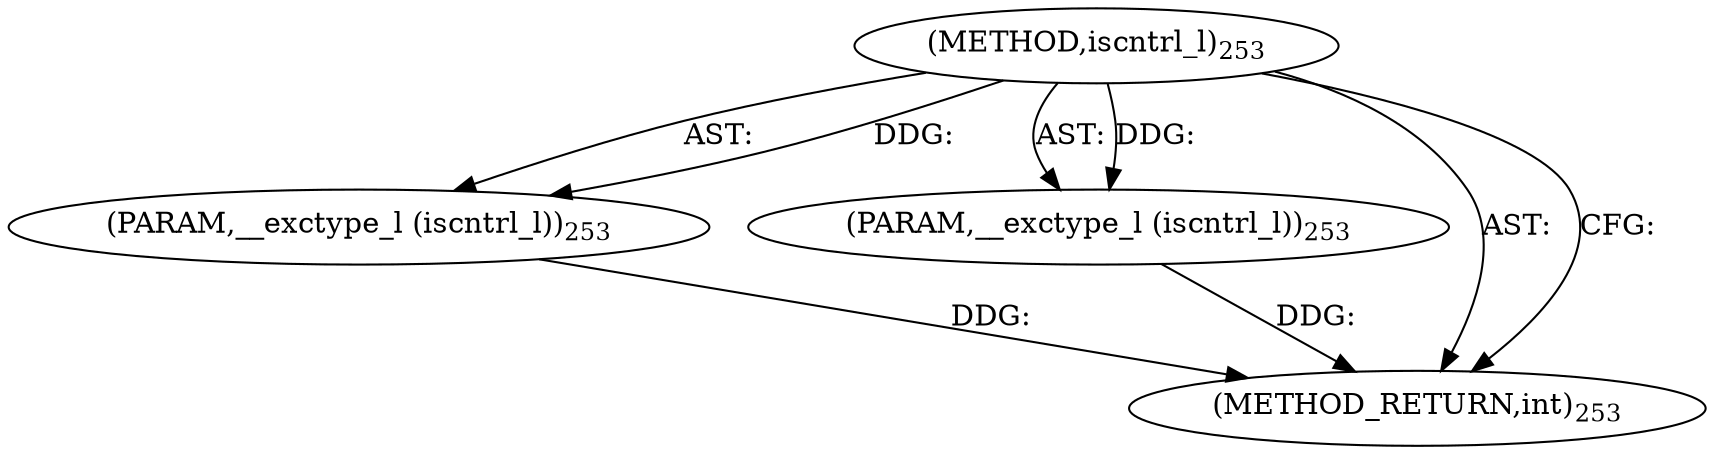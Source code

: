 digraph "iscntrl_l" {  
"3013" [label = <(METHOD,iscntrl_l)<SUB>253</SUB>> ]
"3014" [label = <(PARAM,__exctype_l (iscntrl_l))<SUB>253</SUB>> ]
"3015" [label = <(PARAM,__exctype_l (iscntrl_l))<SUB>253</SUB>> ]
"3016" [label = <(METHOD_RETURN,int)<SUB>253</SUB>> ]
  "3013" -> "3014"  [ label = "AST: "] 
  "3013" -> "3015"  [ label = "AST: "] 
  "3013" -> "3016"  [ label = "AST: "] 
  "3013" -> "3016"  [ label = "CFG: "] 
  "3014" -> "3016"  [ label = "DDG: "] 
  "3015" -> "3016"  [ label = "DDG: "] 
  "3013" -> "3014"  [ label = "DDG: "] 
  "3013" -> "3015"  [ label = "DDG: "] 
}
